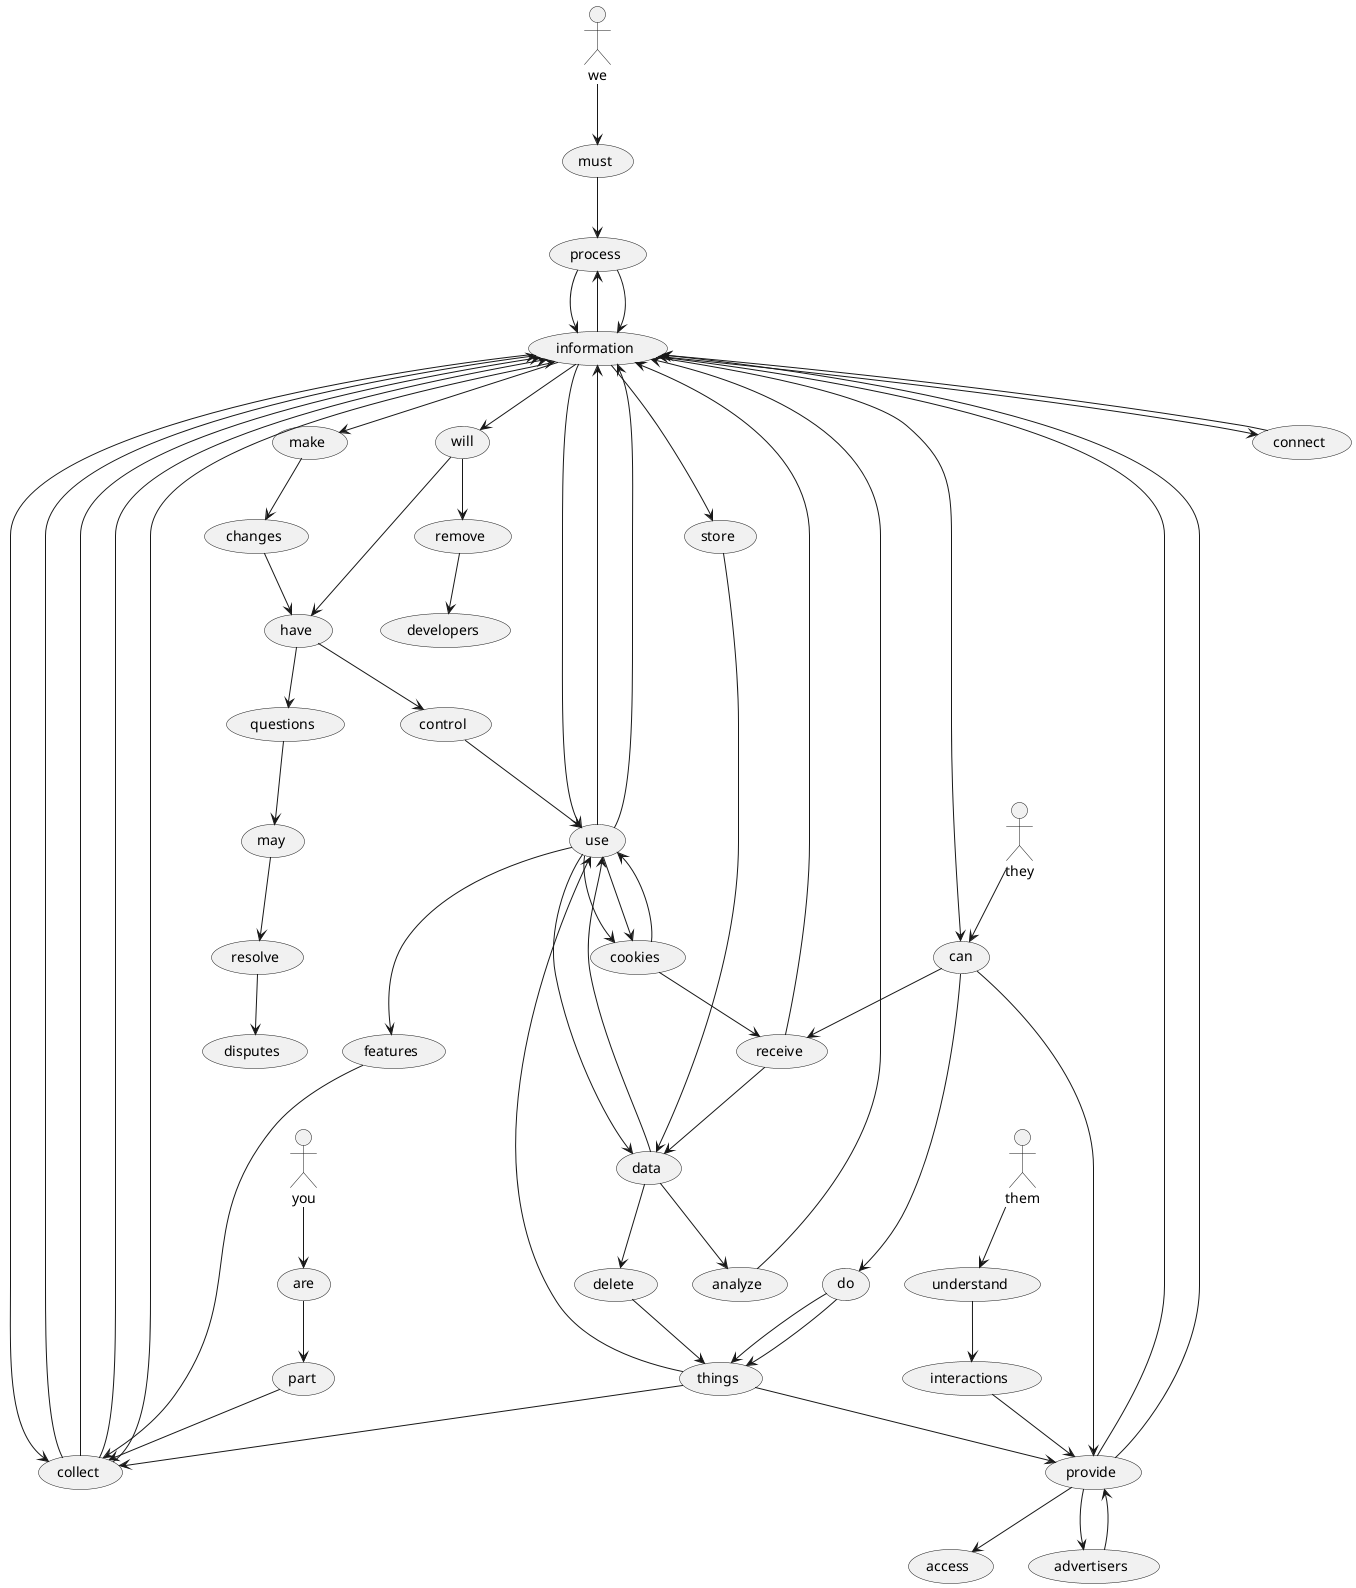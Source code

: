 @startuml

:we:

:we: --> (must)
(must) --> (process)
(process) --> (information)

(information) --> (can)
(can) --> (do)
(do) --> (things)

(things) --> (collect)
(collect) --> (information)
:you:

:you: --> (are)
(are) --> (part)

(part) --> (collect)
(collect) --> (information)

(information) --> (use)
(use) --> (features)

(features) --> (collect)
(collect) --> (information)

(information) --> (collect)
(collect) --> (information)

(use) --> (information)

(do) --> (things)

(things) --> (use)
(use) --> (cookies)

(cookies) --> (receive)
(receive) --> (data)

(data) --> (use)
(use) --> (cookies)

(cookies) --> (use)
(use) --> (information)

(information) --> (connect)
(connect) --> (information)

(information) --> (will)
(will) --> (have)
(have) --> (control)

(control) --> (use)
(use) --> (data)

(data) --> (analyze)
(analyze) --> (information)

(can) --> (provide)
(provide) --> (access)
:they:

:they: --> (can)
(can) --> (receive)
(receive) --> (information)

(will) --> (remove)
(remove) --> (developers)
:them:

:them: --> (understand)
(understand) --> (interactions)

(interactions) --> (provide)
(provide) --> (advertisers)

(advertisers) --> (provide)
(provide) --> (information)

(information) --> (process)
(process) --> (information)

(information) --> (store)
(store) --> (data)

(data) --> (delete)
(delete) --> (things)

(things) --> (provide)
(provide) --> (information)

(information) --> (make)
(make) --> (changes)

(changes) --> (have)
(have) --> (questions)

(questions) --> (may)
(may) --> (resolve)
(resolve) --> (disputes)
@enduml

